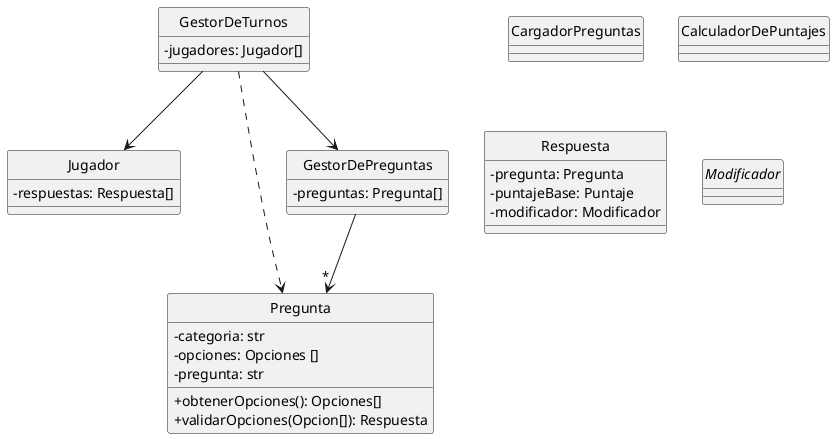 @startuml tentativo

skinparam monochrome true
hide circle
skinparam classAttributeIconSize 0

class Jugador {
    - respuestas: Respuesta[]
}

class Pregunta {
    - categoria: str
    - opciones: Opciones []
    - pregunta: str
    + obtenerOpciones(): Opciones[]
    + validarOpciones(Opcion[]): Respuesta
}

class GestorDeTurnos {
    - jugadores: Jugador[]
}

class GestorDePreguntas {
    - preguntas: Pregunta[]
}

class CargadorPreguntas {

}

class CalculadorDePuntajes {

}

class Respuesta {
    - pregunta: Pregunta
    - puntajeBase: Puntaje
    - modificador: Modificador
}

abstract Modificador {

}


Jugador <-up- GestorDeTurnos
GestorDeTurnos -down-> GestorDePreguntas
GestorDePreguntas -down-> "*" Pregunta
GestorDeTurnos ..> Pregunta

@enduml